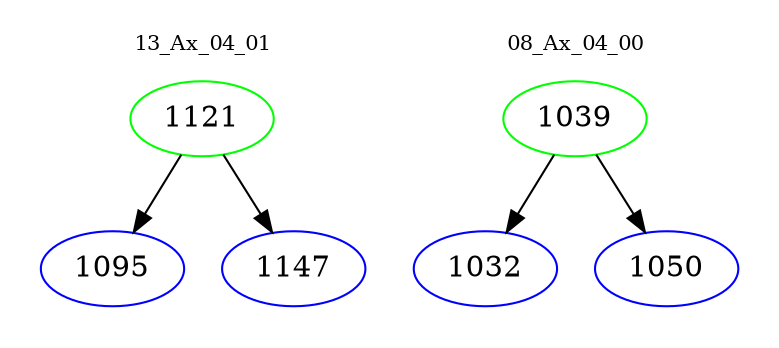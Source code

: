 digraph{
subgraph cluster_0 {
color = white
label = "13_Ax_04_01";
fontsize=10;
T0_1121 [label="1121", color="green"]
T0_1121 -> T0_1095 [color="black"]
T0_1095 [label="1095", color="blue"]
T0_1121 -> T0_1147 [color="black"]
T0_1147 [label="1147", color="blue"]
}
subgraph cluster_1 {
color = white
label = "08_Ax_04_00";
fontsize=10;
T1_1039 [label="1039", color="green"]
T1_1039 -> T1_1032 [color="black"]
T1_1032 [label="1032", color="blue"]
T1_1039 -> T1_1050 [color="black"]
T1_1050 [label="1050", color="blue"]
}
}
